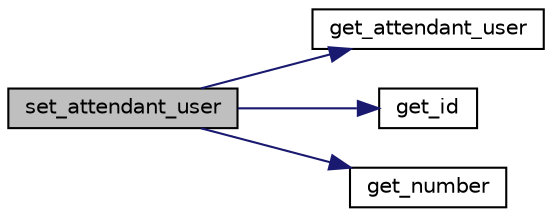 digraph "set_attendant_user"
{
  edge [fontname="Helvetica",fontsize="10",labelfontname="Helvetica",labelfontsize="10"];
  node [fontname="Helvetica",fontsize="10",shape=record];
  rankdir="LR";
  Node54 [label="set_attendant_user",height=0.2,width=0.4,color="black", fillcolor="grey75", style="filled", fontcolor="black"];
  Node54 -> Node55 [color="midnightblue",fontsize="10",style="solid",fontname="Helvetica"];
  Node55 [label="get_attendant_user",height=0.2,width=0.4,color="black", fillcolor="white", style="filled",URL="$class_class_ficha.html#a29c1686664048f7cd94c207fde913589",tooltip="Obter o Funcionário de Atendimento da Ficha. "];
  Node54 -> Node56 [color="midnightblue",fontsize="10",style="solid",fontname="Helvetica"];
  Node56 [label="get_id",height=0.2,width=0.4,color="black", fillcolor="white", style="filled",URL="$class_class_ficha.html#a8a94003b9d888b085c68d6eac44be175",tooltip="Obter o id da Ficha. "];
  Node54 -> Node57 [color="midnightblue",fontsize="10",style="solid",fontname="Helvetica"];
  Node57 [label="get_number",height=0.2,width=0.4,color="black", fillcolor="white", style="filled",URL="$class_class_ficha.html#a4f7969072fea809005ea1306a8e7ea83",tooltip="Obter o Número da Ficha. "];
}
